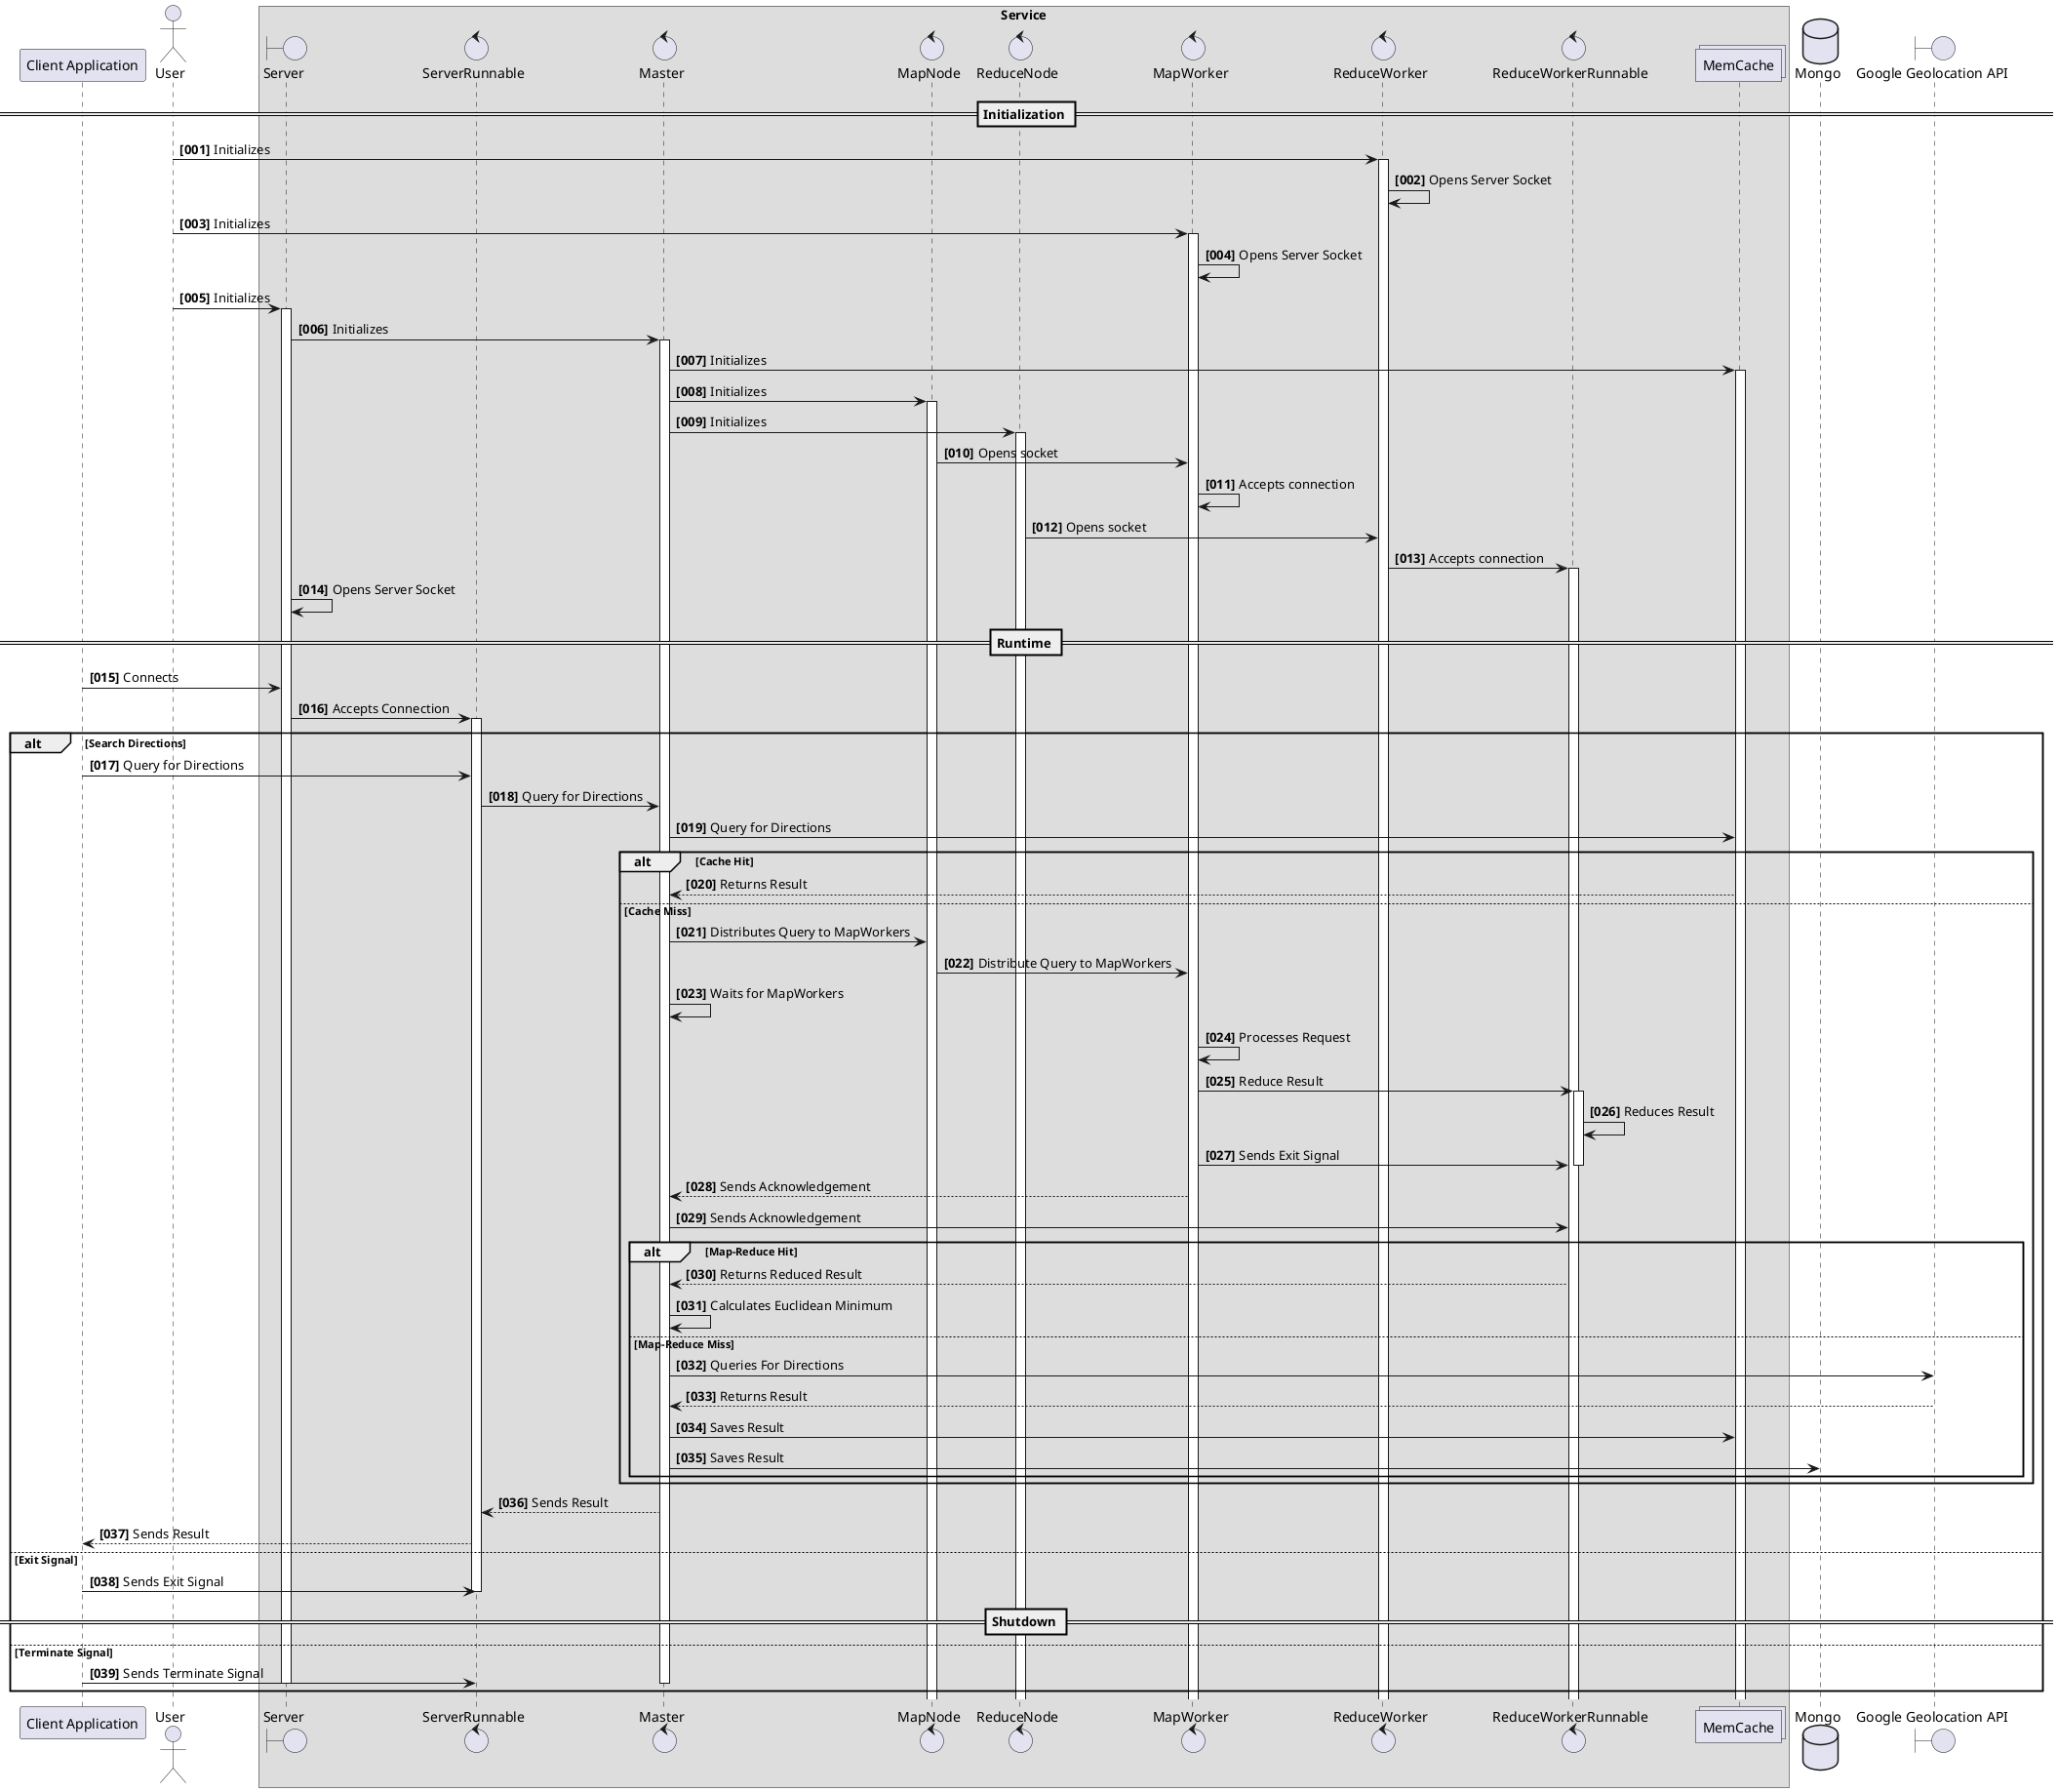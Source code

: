 @startuml
participant "Client Application" as Client
actor User
box Service
boundary Server
control ServerRunnable
control Master
control MapNode
control ReduceNode
control MapWorker
control ReduceWorker
control ReduceWorkerRunnable
collections MemCache
end box
database Mongo
boundary "Google Geolocation API" as GGA
autonumber "<b>[000]"

== Initialization ==

User -> ReduceWorker : Initializes
activate ReduceWorker

ReduceWorker -> ReduceWorker : Opens Server Socket

User -> MapWorker : Initializes
activate MapWorker

MapWorker -> MapWorker : Opens Server Socket

User -> Server: Initializes
activate Server

Server -> Master : Initializes
activate Master

Master -> MemCache : Initializes
activate MemCache

Master -> MapNode : Initializes
activate MapNode

Master -> ReduceNode : Initializes
activate ReduceNode

MapNode -> MapWorker : Opens socket

MapWorker -> MapWorker : Accepts connection

ReduceNode -> ReduceWorker : Opens socket

ReduceWorker -> ReduceWorkerRunnable : Accepts connection
activate ReduceWorkerRunnable

Server -> Server : Opens Server Socket

== Runtime ==

Client -> Server : Connects

Server -> ServerRunnable : Accepts Connection
activate ServerRunnable

alt Search Directions

Client -> ServerRunnable : Query for Directions

ServerRunnable -> Master : Query for Directions

Master -> MemCache : Query for Directions

alt Cache Hit

MemCache --> Master : Returns Result

else Cache Miss

Master -> MapNode : Distributes Query to MapWorkers

MapNode -> MapWorker : Distribute Query to MapWorkers

Master -> Master : Waits for MapWorkers

MapWorker -> MapWorker : Processes Request

MapWorker -> ReduceWorkerRunnable : Reduce Result
activate ReduceWorkerRunnable

ReduceWorkerRunnable -> ReduceWorkerRunnable : Reduces Result

MapWorker -> ReduceWorkerRunnable : Sends Exit Signal
deactivate ReduceWorkerRunnable

MapWorker --> Master : Sends Acknowledgement

Master -> ReduceWorkerRunnable : Sends Acknowledgement

alt Map-Reduce Hit

ReduceWorkerRunnable --> Master : Returns Reduced Result

Master -> Master : Calculates Euclidean Minimum

else Map-Reduce Miss

Master -> GGA : Queries For Directions

GGA --> Master : Returns Result

Master -> MemCache : Saves Result

Master -> Mongo : Saves Result

end

end

Master --> ServerRunnable : Sends Result

ServerRunnable --> Client : Sends Result

else Exit Signal

Client -> ServerRunnable : Sends Exit Signal
deactivate ServerRunnable

== Shutdown ==

else Terminate Signal

Client -> ServerRunnable : Sends Terminate Signal
deactivate ServerRunnable

deactivate Master

deactivate Server

end


@enduml